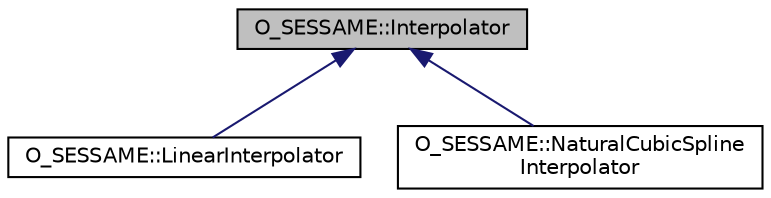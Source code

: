 digraph "O_SESSAME::Interpolator"
{
 // LATEX_PDF_SIZE
  edge [fontname="Helvetica",fontsize="10",labelfontname="Helvetica",labelfontsize="10"];
  node [fontname="Helvetica",fontsize="10",shape=record];
  Node1 [label="O_SESSAME::Interpolator",height=0.2,width=0.4,color="black", fillcolor="grey75", style="filled", fontcolor="black",tooltip="Abstract interface to the set of interpolators."];
  Node1 -> Node2 [dir="back",color="midnightblue",fontsize="10",style="solid",fontname="Helvetica"];
  Node2 [label="O_SESSAME::LinearInterpolator",height=0.2,width=0.4,color="black", fillcolor="white", style="filled",URL="$classO__SESSAME_1_1LinearInterpolator.html",tooltip="Interpolates between a given set of data points to create a linear functional approximation."];
  Node1 -> Node3 [dir="back",color="midnightblue",fontsize="10",style="solid",fontname="Helvetica"];
  Node3 [label="O_SESSAME::NaturalCubicSpline\lInterpolator",height=0.2,width=0.4,color="black", fillcolor="white", style="filled",URL="$classO__SESSAME_1_1NaturalCubicSplineInterpolator.html",tooltip="Interpolates between a given set of data points to create a smooth function."];
}
